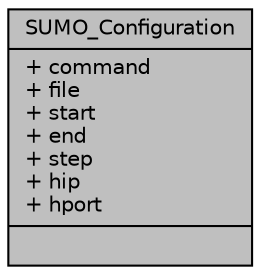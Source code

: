 digraph "SUMO_Configuration"
{
 // LATEX_PDF_SIZE
  edge [fontname="Helvetica",fontsize="10",labelfontname="Helvetica",labelfontsize="10"];
  node [fontname="Helvetica",fontsize="10",shape=record];
  Node1 [label="{SUMO_Configuration\n|+ command\l+ file\l+ start\l+ end\l+ step\l+ hip\l+ hport\l|}",height=0.2,width=0.4,color="black", fillcolor="grey75", style="filled", fontcolor="black",tooltip=" "];
}
